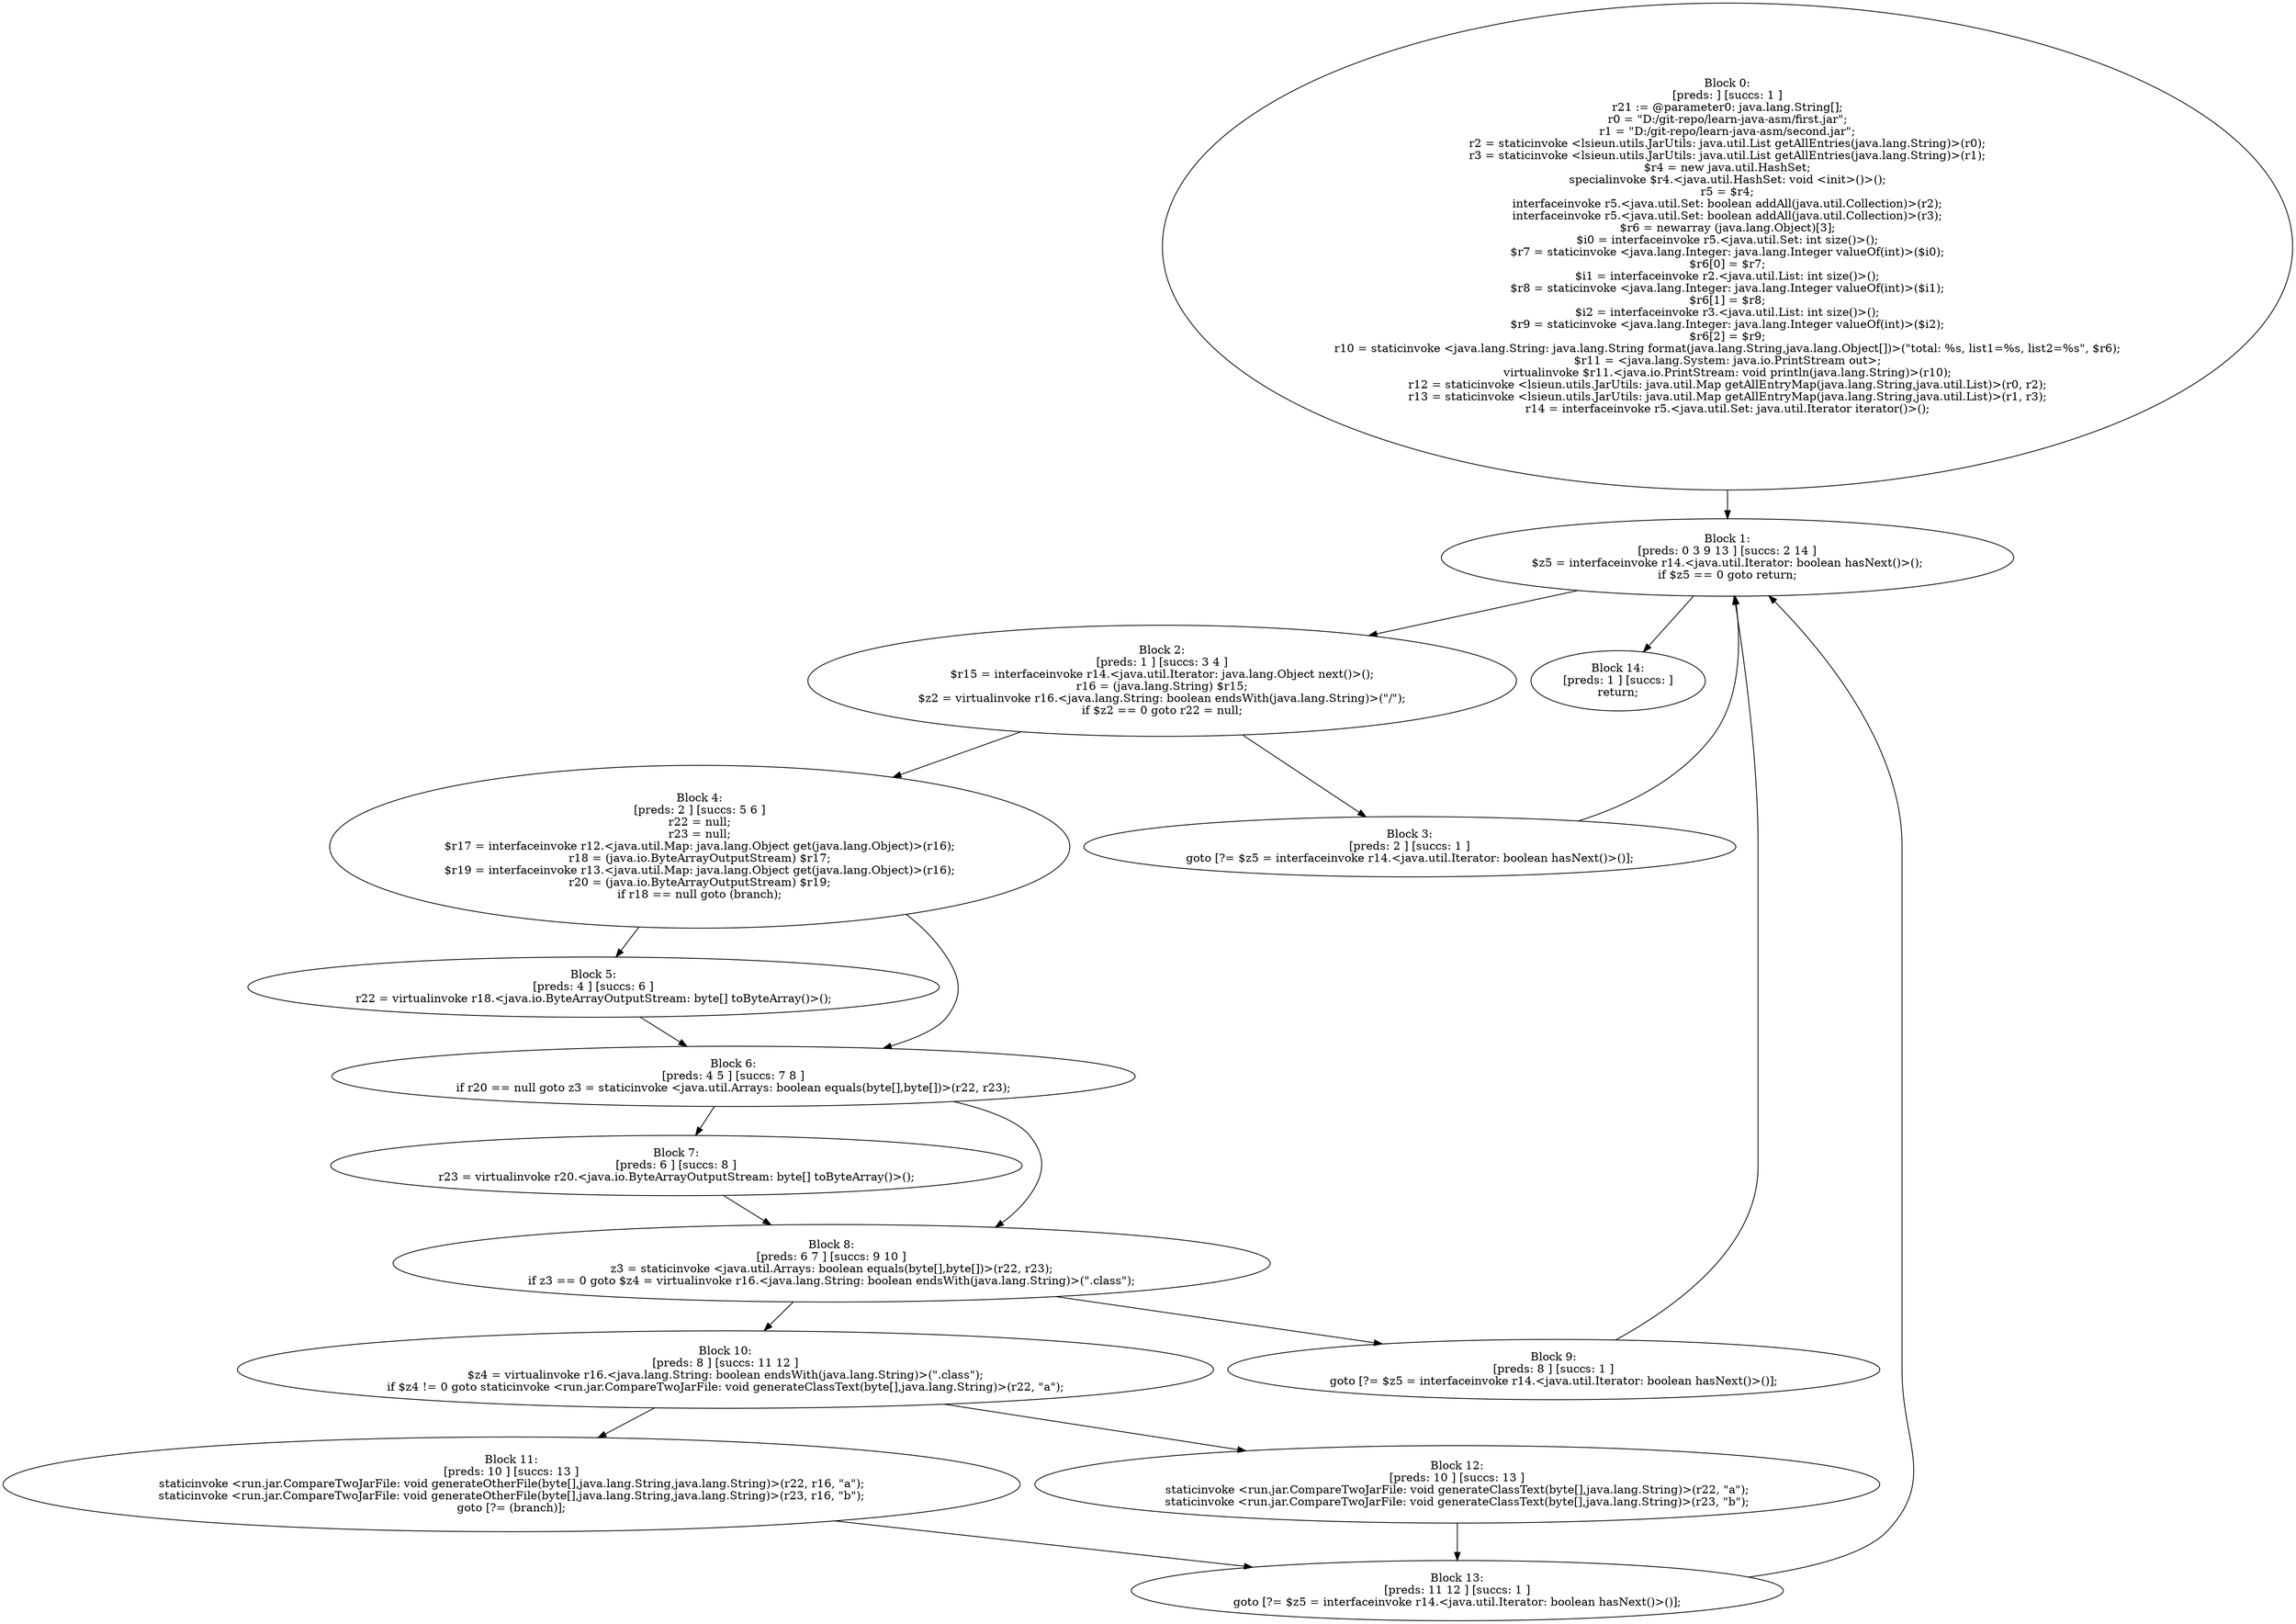 digraph "unitGraph" {
    "Block 0:
[preds: ] [succs: 1 ]
r21 := @parameter0: java.lang.String[];
r0 = \"D:/git-repo/learn-java-asm/first.jar\";
r1 = \"D:/git-repo/learn-java-asm/second.jar\";
r2 = staticinvoke <lsieun.utils.JarUtils: java.util.List getAllEntries(java.lang.String)>(r0);
r3 = staticinvoke <lsieun.utils.JarUtils: java.util.List getAllEntries(java.lang.String)>(r1);
$r4 = new java.util.HashSet;
specialinvoke $r4.<java.util.HashSet: void <init>()>();
r5 = $r4;
interfaceinvoke r5.<java.util.Set: boolean addAll(java.util.Collection)>(r2);
interfaceinvoke r5.<java.util.Set: boolean addAll(java.util.Collection)>(r3);
$r6 = newarray (java.lang.Object)[3];
$i0 = interfaceinvoke r5.<java.util.Set: int size()>();
$r7 = staticinvoke <java.lang.Integer: java.lang.Integer valueOf(int)>($i0);
$r6[0] = $r7;
$i1 = interfaceinvoke r2.<java.util.List: int size()>();
$r8 = staticinvoke <java.lang.Integer: java.lang.Integer valueOf(int)>($i1);
$r6[1] = $r8;
$i2 = interfaceinvoke r3.<java.util.List: int size()>();
$r9 = staticinvoke <java.lang.Integer: java.lang.Integer valueOf(int)>($i2);
$r6[2] = $r9;
r10 = staticinvoke <java.lang.String: java.lang.String format(java.lang.String,java.lang.Object[])>(\"total: %s, list1=%s, list2=%s\", $r6);
$r11 = <java.lang.System: java.io.PrintStream out>;
virtualinvoke $r11.<java.io.PrintStream: void println(java.lang.String)>(r10);
r12 = staticinvoke <lsieun.utils.JarUtils: java.util.Map getAllEntryMap(java.lang.String,java.util.List)>(r0, r2);
r13 = staticinvoke <lsieun.utils.JarUtils: java.util.Map getAllEntryMap(java.lang.String,java.util.List)>(r1, r3);
r14 = interfaceinvoke r5.<java.util.Set: java.util.Iterator iterator()>();
"
    "Block 1:
[preds: 0 3 9 13 ] [succs: 2 14 ]
$z5 = interfaceinvoke r14.<java.util.Iterator: boolean hasNext()>();
if $z5 == 0 goto return;
"
    "Block 2:
[preds: 1 ] [succs: 3 4 ]
$r15 = interfaceinvoke r14.<java.util.Iterator: java.lang.Object next()>();
r16 = (java.lang.String) $r15;
$z2 = virtualinvoke r16.<java.lang.String: boolean endsWith(java.lang.String)>(\"/\");
if $z2 == 0 goto r22 = null;
"
    "Block 3:
[preds: 2 ] [succs: 1 ]
goto [?= $z5 = interfaceinvoke r14.<java.util.Iterator: boolean hasNext()>()];
"
    "Block 4:
[preds: 2 ] [succs: 5 6 ]
r22 = null;
r23 = null;
$r17 = interfaceinvoke r12.<java.util.Map: java.lang.Object get(java.lang.Object)>(r16);
r18 = (java.io.ByteArrayOutputStream) $r17;
$r19 = interfaceinvoke r13.<java.util.Map: java.lang.Object get(java.lang.Object)>(r16);
r20 = (java.io.ByteArrayOutputStream) $r19;
if r18 == null goto (branch);
"
    "Block 5:
[preds: 4 ] [succs: 6 ]
r22 = virtualinvoke r18.<java.io.ByteArrayOutputStream: byte[] toByteArray()>();
"
    "Block 6:
[preds: 4 5 ] [succs: 7 8 ]
if r20 == null goto z3 = staticinvoke <java.util.Arrays: boolean equals(byte[],byte[])>(r22, r23);
"
    "Block 7:
[preds: 6 ] [succs: 8 ]
r23 = virtualinvoke r20.<java.io.ByteArrayOutputStream: byte[] toByteArray()>();
"
    "Block 8:
[preds: 6 7 ] [succs: 9 10 ]
z3 = staticinvoke <java.util.Arrays: boolean equals(byte[],byte[])>(r22, r23);
if z3 == 0 goto $z4 = virtualinvoke r16.<java.lang.String: boolean endsWith(java.lang.String)>(\".class\");
"
    "Block 9:
[preds: 8 ] [succs: 1 ]
goto [?= $z5 = interfaceinvoke r14.<java.util.Iterator: boolean hasNext()>()];
"
    "Block 10:
[preds: 8 ] [succs: 11 12 ]
$z4 = virtualinvoke r16.<java.lang.String: boolean endsWith(java.lang.String)>(\".class\");
if $z4 != 0 goto staticinvoke <run.jar.CompareTwoJarFile: void generateClassText(byte[],java.lang.String)>(r22, \"a\");
"
    "Block 11:
[preds: 10 ] [succs: 13 ]
staticinvoke <run.jar.CompareTwoJarFile: void generateOtherFile(byte[],java.lang.String,java.lang.String)>(r22, r16, \"a\");
staticinvoke <run.jar.CompareTwoJarFile: void generateOtherFile(byte[],java.lang.String,java.lang.String)>(r23, r16, \"b\");
goto [?= (branch)];
"
    "Block 12:
[preds: 10 ] [succs: 13 ]
staticinvoke <run.jar.CompareTwoJarFile: void generateClassText(byte[],java.lang.String)>(r22, \"a\");
staticinvoke <run.jar.CompareTwoJarFile: void generateClassText(byte[],java.lang.String)>(r23, \"b\");
"
    "Block 13:
[preds: 11 12 ] [succs: 1 ]
goto [?= $z5 = interfaceinvoke r14.<java.util.Iterator: boolean hasNext()>()];
"
    "Block 14:
[preds: 1 ] [succs: ]
return;
"
    "Block 0:
[preds: ] [succs: 1 ]
r21 := @parameter0: java.lang.String[];
r0 = \"D:/git-repo/learn-java-asm/first.jar\";
r1 = \"D:/git-repo/learn-java-asm/second.jar\";
r2 = staticinvoke <lsieun.utils.JarUtils: java.util.List getAllEntries(java.lang.String)>(r0);
r3 = staticinvoke <lsieun.utils.JarUtils: java.util.List getAllEntries(java.lang.String)>(r1);
$r4 = new java.util.HashSet;
specialinvoke $r4.<java.util.HashSet: void <init>()>();
r5 = $r4;
interfaceinvoke r5.<java.util.Set: boolean addAll(java.util.Collection)>(r2);
interfaceinvoke r5.<java.util.Set: boolean addAll(java.util.Collection)>(r3);
$r6 = newarray (java.lang.Object)[3];
$i0 = interfaceinvoke r5.<java.util.Set: int size()>();
$r7 = staticinvoke <java.lang.Integer: java.lang.Integer valueOf(int)>($i0);
$r6[0] = $r7;
$i1 = interfaceinvoke r2.<java.util.List: int size()>();
$r8 = staticinvoke <java.lang.Integer: java.lang.Integer valueOf(int)>($i1);
$r6[1] = $r8;
$i2 = interfaceinvoke r3.<java.util.List: int size()>();
$r9 = staticinvoke <java.lang.Integer: java.lang.Integer valueOf(int)>($i2);
$r6[2] = $r9;
r10 = staticinvoke <java.lang.String: java.lang.String format(java.lang.String,java.lang.Object[])>(\"total: %s, list1=%s, list2=%s\", $r6);
$r11 = <java.lang.System: java.io.PrintStream out>;
virtualinvoke $r11.<java.io.PrintStream: void println(java.lang.String)>(r10);
r12 = staticinvoke <lsieun.utils.JarUtils: java.util.Map getAllEntryMap(java.lang.String,java.util.List)>(r0, r2);
r13 = staticinvoke <lsieun.utils.JarUtils: java.util.Map getAllEntryMap(java.lang.String,java.util.List)>(r1, r3);
r14 = interfaceinvoke r5.<java.util.Set: java.util.Iterator iterator()>();
"->"Block 1:
[preds: 0 3 9 13 ] [succs: 2 14 ]
$z5 = interfaceinvoke r14.<java.util.Iterator: boolean hasNext()>();
if $z5 == 0 goto return;
";
    "Block 1:
[preds: 0 3 9 13 ] [succs: 2 14 ]
$z5 = interfaceinvoke r14.<java.util.Iterator: boolean hasNext()>();
if $z5 == 0 goto return;
"->"Block 2:
[preds: 1 ] [succs: 3 4 ]
$r15 = interfaceinvoke r14.<java.util.Iterator: java.lang.Object next()>();
r16 = (java.lang.String) $r15;
$z2 = virtualinvoke r16.<java.lang.String: boolean endsWith(java.lang.String)>(\"/\");
if $z2 == 0 goto r22 = null;
";
    "Block 1:
[preds: 0 3 9 13 ] [succs: 2 14 ]
$z5 = interfaceinvoke r14.<java.util.Iterator: boolean hasNext()>();
if $z5 == 0 goto return;
"->"Block 14:
[preds: 1 ] [succs: ]
return;
";
    "Block 2:
[preds: 1 ] [succs: 3 4 ]
$r15 = interfaceinvoke r14.<java.util.Iterator: java.lang.Object next()>();
r16 = (java.lang.String) $r15;
$z2 = virtualinvoke r16.<java.lang.String: boolean endsWith(java.lang.String)>(\"/\");
if $z2 == 0 goto r22 = null;
"->"Block 3:
[preds: 2 ] [succs: 1 ]
goto [?= $z5 = interfaceinvoke r14.<java.util.Iterator: boolean hasNext()>()];
";
    "Block 2:
[preds: 1 ] [succs: 3 4 ]
$r15 = interfaceinvoke r14.<java.util.Iterator: java.lang.Object next()>();
r16 = (java.lang.String) $r15;
$z2 = virtualinvoke r16.<java.lang.String: boolean endsWith(java.lang.String)>(\"/\");
if $z2 == 0 goto r22 = null;
"->"Block 4:
[preds: 2 ] [succs: 5 6 ]
r22 = null;
r23 = null;
$r17 = interfaceinvoke r12.<java.util.Map: java.lang.Object get(java.lang.Object)>(r16);
r18 = (java.io.ByteArrayOutputStream) $r17;
$r19 = interfaceinvoke r13.<java.util.Map: java.lang.Object get(java.lang.Object)>(r16);
r20 = (java.io.ByteArrayOutputStream) $r19;
if r18 == null goto (branch);
";
    "Block 3:
[preds: 2 ] [succs: 1 ]
goto [?= $z5 = interfaceinvoke r14.<java.util.Iterator: boolean hasNext()>()];
"->"Block 1:
[preds: 0 3 9 13 ] [succs: 2 14 ]
$z5 = interfaceinvoke r14.<java.util.Iterator: boolean hasNext()>();
if $z5 == 0 goto return;
";
    "Block 4:
[preds: 2 ] [succs: 5 6 ]
r22 = null;
r23 = null;
$r17 = interfaceinvoke r12.<java.util.Map: java.lang.Object get(java.lang.Object)>(r16);
r18 = (java.io.ByteArrayOutputStream) $r17;
$r19 = interfaceinvoke r13.<java.util.Map: java.lang.Object get(java.lang.Object)>(r16);
r20 = (java.io.ByteArrayOutputStream) $r19;
if r18 == null goto (branch);
"->"Block 5:
[preds: 4 ] [succs: 6 ]
r22 = virtualinvoke r18.<java.io.ByteArrayOutputStream: byte[] toByteArray()>();
";
    "Block 4:
[preds: 2 ] [succs: 5 6 ]
r22 = null;
r23 = null;
$r17 = interfaceinvoke r12.<java.util.Map: java.lang.Object get(java.lang.Object)>(r16);
r18 = (java.io.ByteArrayOutputStream) $r17;
$r19 = interfaceinvoke r13.<java.util.Map: java.lang.Object get(java.lang.Object)>(r16);
r20 = (java.io.ByteArrayOutputStream) $r19;
if r18 == null goto (branch);
"->"Block 6:
[preds: 4 5 ] [succs: 7 8 ]
if r20 == null goto z3 = staticinvoke <java.util.Arrays: boolean equals(byte[],byte[])>(r22, r23);
";
    "Block 5:
[preds: 4 ] [succs: 6 ]
r22 = virtualinvoke r18.<java.io.ByteArrayOutputStream: byte[] toByteArray()>();
"->"Block 6:
[preds: 4 5 ] [succs: 7 8 ]
if r20 == null goto z3 = staticinvoke <java.util.Arrays: boolean equals(byte[],byte[])>(r22, r23);
";
    "Block 6:
[preds: 4 5 ] [succs: 7 8 ]
if r20 == null goto z3 = staticinvoke <java.util.Arrays: boolean equals(byte[],byte[])>(r22, r23);
"->"Block 7:
[preds: 6 ] [succs: 8 ]
r23 = virtualinvoke r20.<java.io.ByteArrayOutputStream: byte[] toByteArray()>();
";
    "Block 6:
[preds: 4 5 ] [succs: 7 8 ]
if r20 == null goto z3 = staticinvoke <java.util.Arrays: boolean equals(byte[],byte[])>(r22, r23);
"->"Block 8:
[preds: 6 7 ] [succs: 9 10 ]
z3 = staticinvoke <java.util.Arrays: boolean equals(byte[],byte[])>(r22, r23);
if z3 == 0 goto $z4 = virtualinvoke r16.<java.lang.String: boolean endsWith(java.lang.String)>(\".class\");
";
    "Block 7:
[preds: 6 ] [succs: 8 ]
r23 = virtualinvoke r20.<java.io.ByteArrayOutputStream: byte[] toByteArray()>();
"->"Block 8:
[preds: 6 7 ] [succs: 9 10 ]
z3 = staticinvoke <java.util.Arrays: boolean equals(byte[],byte[])>(r22, r23);
if z3 == 0 goto $z4 = virtualinvoke r16.<java.lang.String: boolean endsWith(java.lang.String)>(\".class\");
";
    "Block 8:
[preds: 6 7 ] [succs: 9 10 ]
z3 = staticinvoke <java.util.Arrays: boolean equals(byte[],byte[])>(r22, r23);
if z3 == 0 goto $z4 = virtualinvoke r16.<java.lang.String: boolean endsWith(java.lang.String)>(\".class\");
"->"Block 9:
[preds: 8 ] [succs: 1 ]
goto [?= $z5 = interfaceinvoke r14.<java.util.Iterator: boolean hasNext()>()];
";
    "Block 8:
[preds: 6 7 ] [succs: 9 10 ]
z3 = staticinvoke <java.util.Arrays: boolean equals(byte[],byte[])>(r22, r23);
if z3 == 0 goto $z4 = virtualinvoke r16.<java.lang.String: boolean endsWith(java.lang.String)>(\".class\");
"->"Block 10:
[preds: 8 ] [succs: 11 12 ]
$z4 = virtualinvoke r16.<java.lang.String: boolean endsWith(java.lang.String)>(\".class\");
if $z4 != 0 goto staticinvoke <run.jar.CompareTwoJarFile: void generateClassText(byte[],java.lang.String)>(r22, \"a\");
";
    "Block 9:
[preds: 8 ] [succs: 1 ]
goto [?= $z5 = interfaceinvoke r14.<java.util.Iterator: boolean hasNext()>()];
"->"Block 1:
[preds: 0 3 9 13 ] [succs: 2 14 ]
$z5 = interfaceinvoke r14.<java.util.Iterator: boolean hasNext()>();
if $z5 == 0 goto return;
";
    "Block 10:
[preds: 8 ] [succs: 11 12 ]
$z4 = virtualinvoke r16.<java.lang.String: boolean endsWith(java.lang.String)>(\".class\");
if $z4 != 0 goto staticinvoke <run.jar.CompareTwoJarFile: void generateClassText(byte[],java.lang.String)>(r22, \"a\");
"->"Block 11:
[preds: 10 ] [succs: 13 ]
staticinvoke <run.jar.CompareTwoJarFile: void generateOtherFile(byte[],java.lang.String,java.lang.String)>(r22, r16, \"a\");
staticinvoke <run.jar.CompareTwoJarFile: void generateOtherFile(byte[],java.lang.String,java.lang.String)>(r23, r16, \"b\");
goto [?= (branch)];
";
    "Block 10:
[preds: 8 ] [succs: 11 12 ]
$z4 = virtualinvoke r16.<java.lang.String: boolean endsWith(java.lang.String)>(\".class\");
if $z4 != 0 goto staticinvoke <run.jar.CompareTwoJarFile: void generateClassText(byte[],java.lang.String)>(r22, \"a\");
"->"Block 12:
[preds: 10 ] [succs: 13 ]
staticinvoke <run.jar.CompareTwoJarFile: void generateClassText(byte[],java.lang.String)>(r22, \"a\");
staticinvoke <run.jar.CompareTwoJarFile: void generateClassText(byte[],java.lang.String)>(r23, \"b\");
";
    "Block 11:
[preds: 10 ] [succs: 13 ]
staticinvoke <run.jar.CompareTwoJarFile: void generateOtherFile(byte[],java.lang.String,java.lang.String)>(r22, r16, \"a\");
staticinvoke <run.jar.CompareTwoJarFile: void generateOtherFile(byte[],java.lang.String,java.lang.String)>(r23, r16, \"b\");
goto [?= (branch)];
"->"Block 13:
[preds: 11 12 ] [succs: 1 ]
goto [?= $z5 = interfaceinvoke r14.<java.util.Iterator: boolean hasNext()>()];
";
    "Block 12:
[preds: 10 ] [succs: 13 ]
staticinvoke <run.jar.CompareTwoJarFile: void generateClassText(byte[],java.lang.String)>(r22, \"a\");
staticinvoke <run.jar.CompareTwoJarFile: void generateClassText(byte[],java.lang.String)>(r23, \"b\");
"->"Block 13:
[preds: 11 12 ] [succs: 1 ]
goto [?= $z5 = interfaceinvoke r14.<java.util.Iterator: boolean hasNext()>()];
";
    "Block 13:
[preds: 11 12 ] [succs: 1 ]
goto [?= $z5 = interfaceinvoke r14.<java.util.Iterator: boolean hasNext()>()];
"->"Block 1:
[preds: 0 3 9 13 ] [succs: 2 14 ]
$z5 = interfaceinvoke r14.<java.util.Iterator: boolean hasNext()>();
if $z5 == 0 goto return;
";
}

